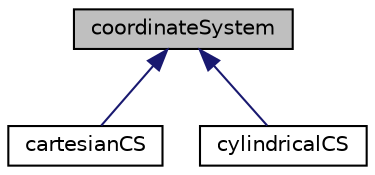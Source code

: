 digraph "coordinateSystem"
{
  bgcolor="transparent";
  edge [fontname="Helvetica",fontsize="10",labelfontname="Helvetica",labelfontsize="10"];
  node [fontname="Helvetica",fontsize="10",shape=record];
  Node1 [label="coordinateSystem",height=0.2,width=0.4,color="black", fillcolor="grey75", style="filled", fontcolor="black"];
  Node1 -> Node2 [dir="back",color="midnightblue",fontsize="10",style="solid",fontname="Helvetica"];
  Node2 [label="cartesianCS",height=0.2,width=0.4,color="black",URL="$a00199.html",tooltip="Cylindrical coordinate system. "];
  Node1 -> Node3 [dir="back",color="midnightblue",fontsize="10",style="solid",fontname="Helvetica"];
  Node3 [label="cylindricalCS",height=0.2,width=0.4,color="black",URL="$a00502.html",tooltip="Cylindrical coordinate system. "];
}
